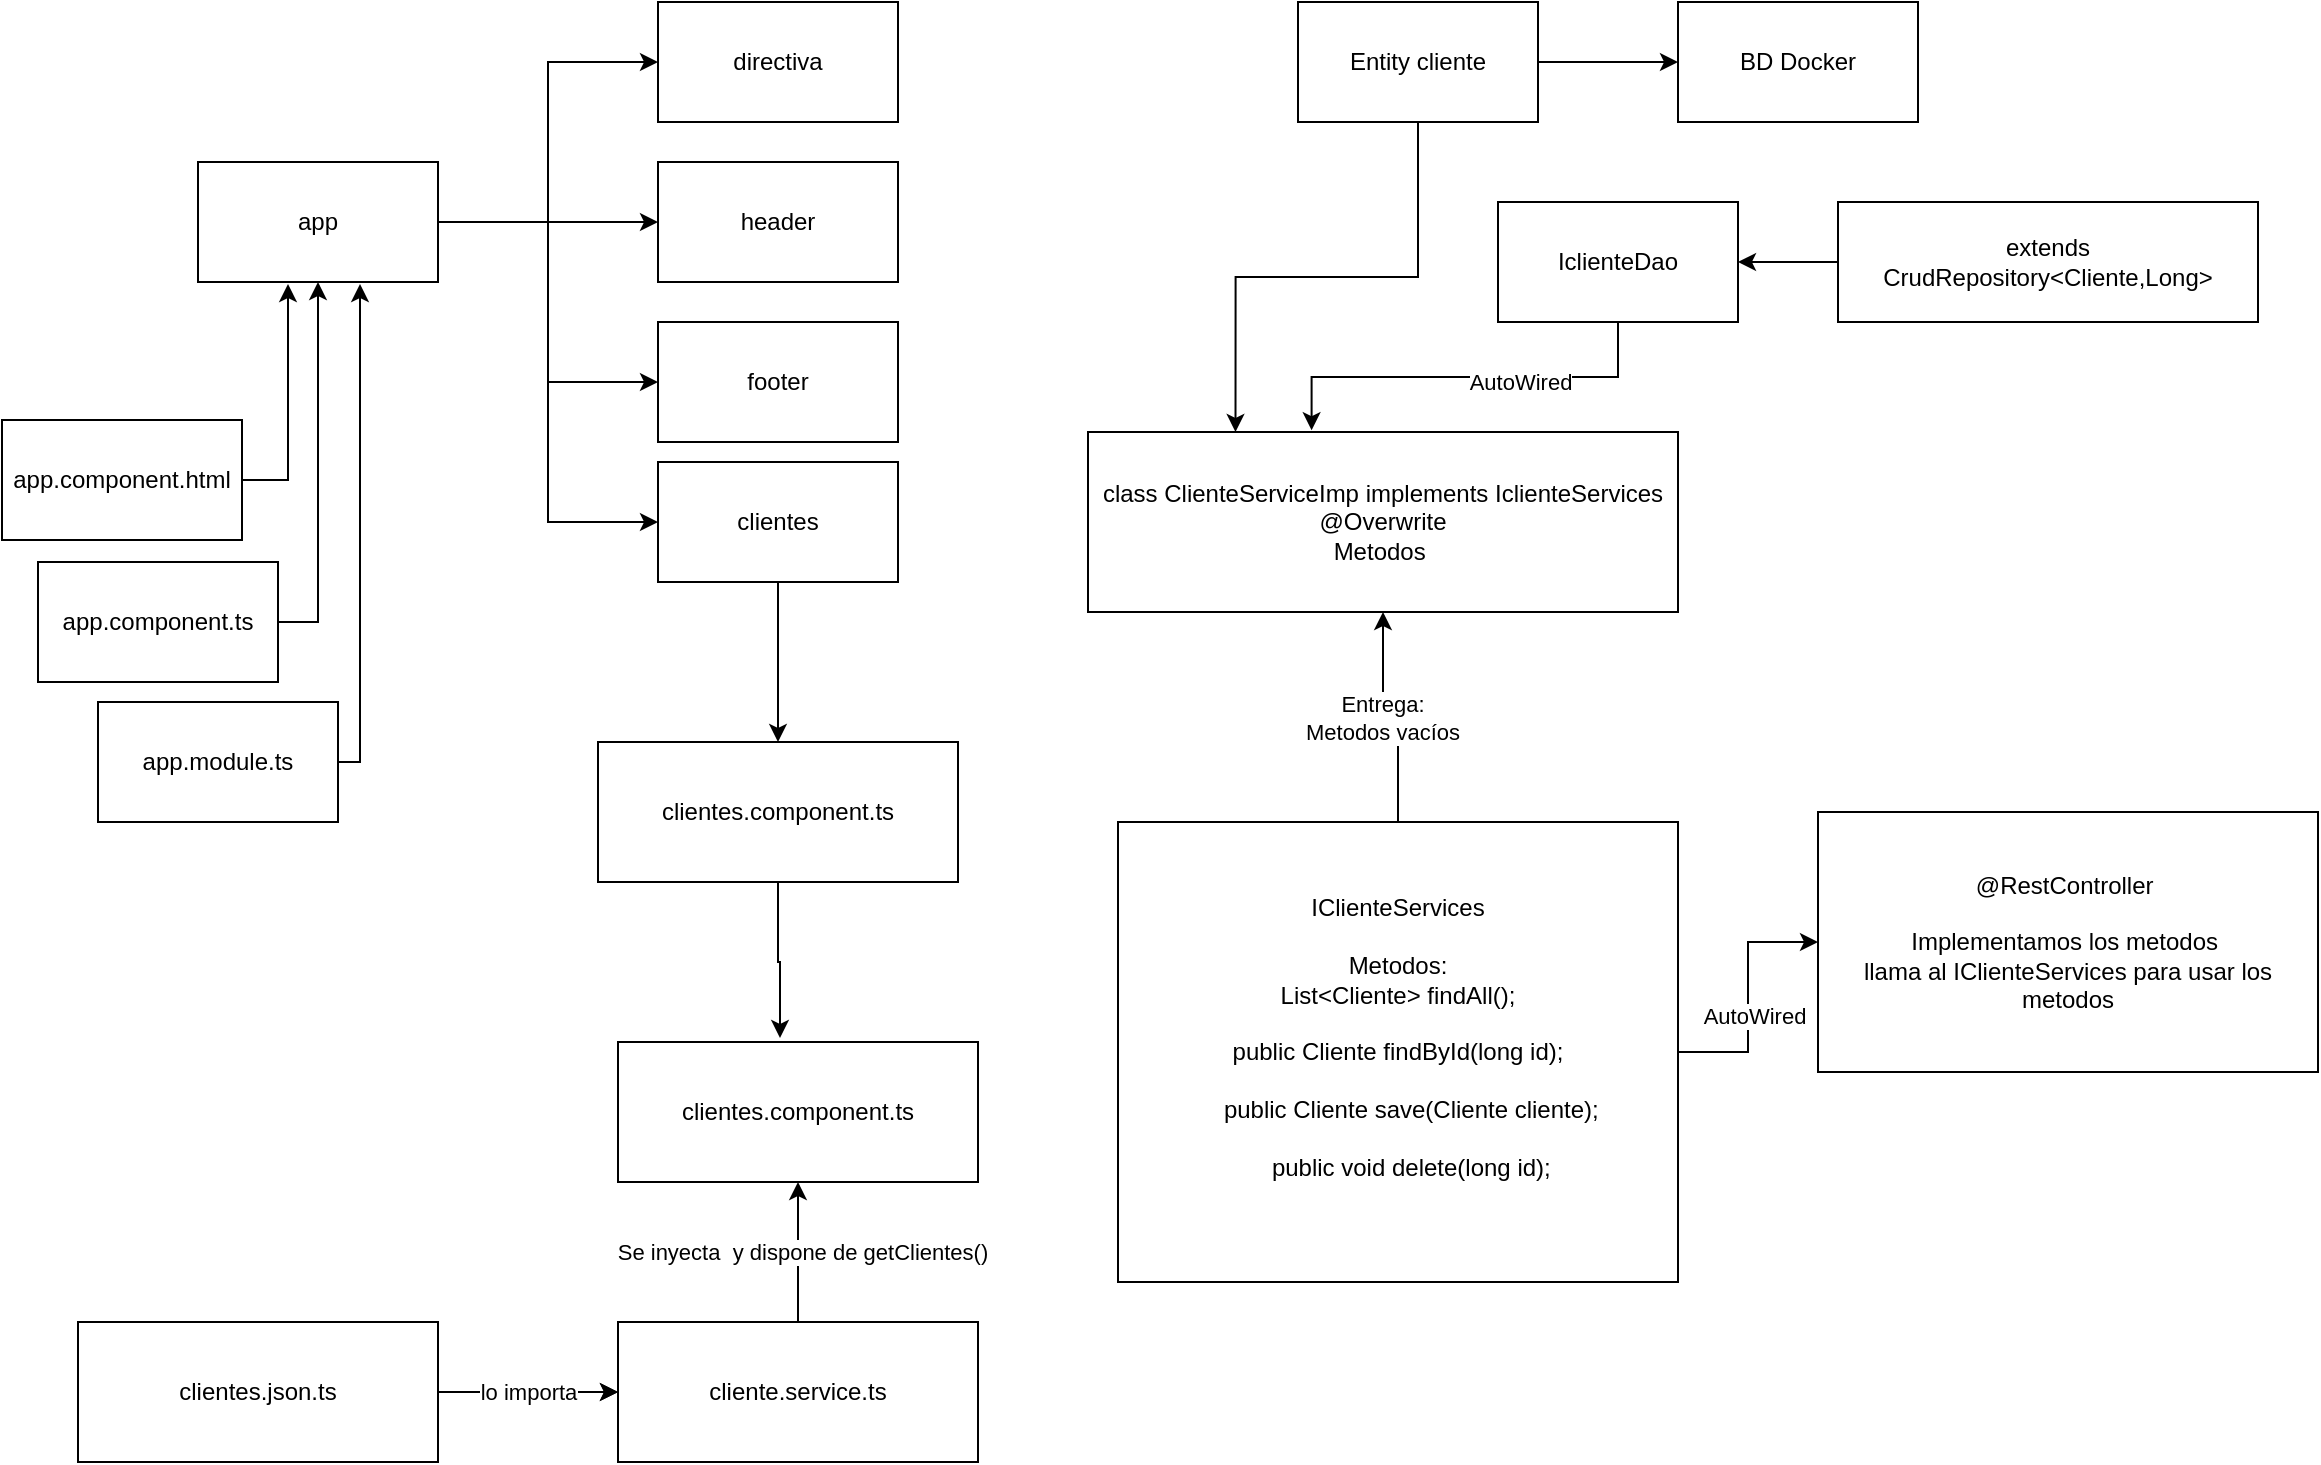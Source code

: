 <mxfile version="21.2.1" type="device">
  <diagram name="Page-1" id="t-cwBaWs2mbu1gENMcHj">
    <mxGraphModel dx="930" dy="650" grid="1" gridSize="10" guides="1" tooltips="1" connect="1" arrows="1" fold="1" page="1" pageScale="1" pageWidth="850" pageHeight="1100" math="0" shadow="0">
      <root>
        <mxCell id="0" />
        <mxCell id="1" parent="0" />
        <mxCell id="ElM-l6UvzSeE2IFWCplJ-13" style="edgeStyle=orthogonalEdgeStyle;rounded=0;orthogonalLoop=1;jettySize=auto;html=1;entryX=0;entryY=0.5;entryDx=0;entryDy=0;" parent="1" source="ElM-l6UvzSeE2IFWCplJ-2" target="ElM-l6UvzSeE2IFWCplJ-12" edge="1">
          <mxGeometry relative="1" as="geometry" />
        </mxCell>
        <mxCell id="ElM-l6UvzSeE2IFWCplJ-16" style="edgeStyle=orthogonalEdgeStyle;rounded=0;orthogonalLoop=1;jettySize=auto;html=1;entryX=0;entryY=0.5;entryDx=0;entryDy=0;" parent="1" source="ElM-l6UvzSeE2IFWCplJ-2" target="ElM-l6UvzSeE2IFWCplJ-15" edge="1">
          <mxGeometry relative="1" as="geometry" />
        </mxCell>
        <mxCell id="ElM-l6UvzSeE2IFWCplJ-17" style="edgeStyle=orthogonalEdgeStyle;rounded=0;orthogonalLoop=1;jettySize=auto;html=1;" parent="1" source="ElM-l6UvzSeE2IFWCplJ-2" target="ElM-l6UvzSeE2IFWCplJ-14" edge="1">
          <mxGeometry relative="1" as="geometry" />
        </mxCell>
        <mxCell id="ElM-l6UvzSeE2IFWCplJ-19" style="edgeStyle=orthogonalEdgeStyle;rounded=0;orthogonalLoop=1;jettySize=auto;html=1;entryX=0;entryY=0.5;entryDx=0;entryDy=0;" parent="1" source="ElM-l6UvzSeE2IFWCplJ-2" target="ElM-l6UvzSeE2IFWCplJ-18" edge="1">
          <mxGeometry relative="1" as="geometry" />
        </mxCell>
        <mxCell id="ElM-l6UvzSeE2IFWCplJ-2" value="app" style="rounded=0;whiteSpace=wrap;html=1;" parent="1" vertex="1">
          <mxGeometry x="170" y="250" width="120" height="60" as="geometry" />
        </mxCell>
        <mxCell id="ElM-l6UvzSeE2IFWCplJ-8" style="edgeStyle=orthogonalEdgeStyle;rounded=0;orthogonalLoop=1;jettySize=auto;html=1;entryX=0.375;entryY=1.017;entryDx=0;entryDy=0;exitX=1;exitY=0.5;exitDx=0;exitDy=0;entryPerimeter=0;" parent="1" source="ElM-l6UvzSeE2IFWCplJ-3" target="ElM-l6UvzSeE2IFWCplJ-2" edge="1">
          <mxGeometry relative="1" as="geometry" />
        </mxCell>
        <mxCell id="ElM-l6UvzSeE2IFWCplJ-3" value="app.component.html" style="rounded=0;whiteSpace=wrap;html=1;" parent="1" vertex="1">
          <mxGeometry x="72" y="379" width="120" height="60" as="geometry" />
        </mxCell>
        <mxCell id="ElM-l6UvzSeE2IFWCplJ-10" style="edgeStyle=orthogonalEdgeStyle;rounded=0;orthogonalLoop=1;jettySize=auto;html=1;entryX=0.5;entryY=1;entryDx=0;entryDy=0;" parent="1" source="ElM-l6UvzSeE2IFWCplJ-4" target="ElM-l6UvzSeE2IFWCplJ-2" edge="1">
          <mxGeometry relative="1" as="geometry">
            <Array as="points">
              <mxPoint x="230" y="480" />
            </Array>
          </mxGeometry>
        </mxCell>
        <mxCell id="ElM-l6UvzSeE2IFWCplJ-4" value="app.component.ts" style="rounded=0;whiteSpace=wrap;html=1;" parent="1" vertex="1">
          <mxGeometry x="90" y="450" width="120" height="60" as="geometry" />
        </mxCell>
        <mxCell id="ElM-l6UvzSeE2IFWCplJ-11" style="edgeStyle=orthogonalEdgeStyle;rounded=0;orthogonalLoop=1;jettySize=auto;html=1;entryX=0.675;entryY=1.017;entryDx=0;entryDy=0;entryPerimeter=0;" parent="1" source="ElM-l6UvzSeE2IFWCplJ-5" target="ElM-l6UvzSeE2IFWCplJ-2" edge="1">
          <mxGeometry relative="1" as="geometry">
            <Array as="points">
              <mxPoint x="251" y="550" />
            </Array>
          </mxGeometry>
        </mxCell>
        <mxCell id="ElM-l6UvzSeE2IFWCplJ-5" value="app.module.ts" style="rounded=0;whiteSpace=wrap;html=1;" parent="1" vertex="1">
          <mxGeometry x="120" y="520" width="120" height="60" as="geometry" />
        </mxCell>
        <mxCell id="ElM-l6UvzSeE2IFWCplJ-12" value="directiva" style="rounded=0;whiteSpace=wrap;html=1;" parent="1" vertex="1">
          <mxGeometry x="400" y="170" width="120" height="60" as="geometry" />
        </mxCell>
        <mxCell id="ElM-l6UvzSeE2IFWCplJ-14" value="header" style="rounded=0;whiteSpace=wrap;html=1;" parent="1" vertex="1">
          <mxGeometry x="400" y="250" width="120" height="60" as="geometry" />
        </mxCell>
        <mxCell id="ElM-l6UvzSeE2IFWCplJ-15" value="footer" style="rounded=0;whiteSpace=wrap;html=1;" parent="1" vertex="1">
          <mxGeometry x="400" y="330" width="120" height="60" as="geometry" />
        </mxCell>
        <mxCell id="ElM-l6UvzSeE2IFWCplJ-20" style="edgeStyle=orthogonalEdgeStyle;rounded=0;orthogonalLoop=1;jettySize=auto;html=1;" parent="1" source="ElM-l6UvzSeE2IFWCplJ-18" target="ElM-l6UvzSeE2IFWCplJ-21" edge="1">
          <mxGeometry relative="1" as="geometry">
            <mxPoint x="460" y="540" as="targetPoint" />
          </mxGeometry>
        </mxCell>
        <mxCell id="ElM-l6UvzSeE2IFWCplJ-18" value="clientes&lt;br&gt;" style="rounded=0;whiteSpace=wrap;html=1;" parent="1" vertex="1">
          <mxGeometry x="400" y="400" width="120" height="60" as="geometry" />
        </mxCell>
        <mxCell id="ElM-l6UvzSeE2IFWCplJ-31" style="edgeStyle=orthogonalEdgeStyle;rounded=0;orthogonalLoop=1;jettySize=auto;html=1;entryX=0.45;entryY=-0.029;entryDx=0;entryDy=0;entryPerimeter=0;" parent="1" source="ElM-l6UvzSeE2IFWCplJ-21" target="ElM-l6UvzSeE2IFWCplJ-23" edge="1">
          <mxGeometry relative="1" as="geometry" />
        </mxCell>
        <UserObject label="clientes.component.ts" link="clientes.component.ts" id="ElM-l6UvzSeE2IFWCplJ-21">
          <mxCell style="rounded=0;whiteSpace=wrap;html=1;" parent="1" vertex="1">
            <mxGeometry x="370" y="540" width="180" height="70" as="geometry" />
          </mxCell>
        </UserObject>
        <mxCell id="ElM-l6UvzSeE2IFWCplJ-26" style="edgeStyle=orthogonalEdgeStyle;rounded=0;orthogonalLoop=1;jettySize=auto;html=1;" parent="1" source="ElM-l6UvzSeE2IFWCplJ-22" target="ElM-l6UvzSeE2IFWCplJ-24" edge="1">
          <mxGeometry relative="1" as="geometry" />
        </mxCell>
        <mxCell id="ElM-l6UvzSeE2IFWCplJ-32" value="lo importa" style="edgeStyle=orthogonalEdgeStyle;rounded=0;orthogonalLoop=1;jettySize=auto;html=1;" parent="1" source="ElM-l6UvzSeE2IFWCplJ-22" target="ElM-l6UvzSeE2IFWCplJ-24" edge="1">
          <mxGeometry relative="1" as="geometry" />
        </mxCell>
        <UserObject label="clientes.json.ts" link="clientes.component.ts" id="ElM-l6UvzSeE2IFWCplJ-22">
          <mxCell style="rounded=0;whiteSpace=wrap;html=1;" parent="1" vertex="1">
            <mxGeometry x="110" y="830" width="180" height="70" as="geometry" />
          </mxCell>
        </UserObject>
        <UserObject label="clientes.component.ts" link="clientes.component.ts" id="ElM-l6UvzSeE2IFWCplJ-23">
          <mxCell style="rounded=0;whiteSpace=wrap;html=1;" parent="1" vertex="1">
            <mxGeometry x="380" y="690" width="180" height="70" as="geometry" />
          </mxCell>
        </UserObject>
        <mxCell id="ElM-l6UvzSeE2IFWCplJ-27" style="edgeStyle=orthogonalEdgeStyle;rounded=0;orthogonalLoop=1;jettySize=auto;html=1;" parent="1" source="ElM-l6UvzSeE2IFWCplJ-24" target="ElM-l6UvzSeE2IFWCplJ-23" edge="1">
          <mxGeometry relative="1" as="geometry" />
        </mxCell>
        <mxCell id="ElM-l6UvzSeE2IFWCplJ-28" value="Se inyecta&amp;nbsp; y dispone de getClientes()" style="edgeLabel;html=1;align=center;verticalAlign=middle;resizable=0;points=[];" parent="ElM-l6UvzSeE2IFWCplJ-27" vertex="1" connectable="0">
          <mxGeometry y="-2" relative="1" as="geometry">
            <mxPoint as="offset" />
          </mxGeometry>
        </mxCell>
        <UserObject label="cliente.service.ts" link="clientes.component.ts" id="ElM-l6UvzSeE2IFWCplJ-24">
          <mxCell style="rounded=0;whiteSpace=wrap;html=1;" parent="1" vertex="1">
            <mxGeometry x="380" y="830" width="180" height="70" as="geometry" />
          </mxCell>
        </UserObject>
        <mxCell id="DISi9tDJQXW6SOGR336k-2" style="edgeStyle=orthogonalEdgeStyle;rounded=0;orthogonalLoop=1;jettySize=auto;html=1;" parent="1" source="DISi9tDJQXW6SOGR336k-1" target="DISi9tDJQXW6SOGR336k-3" edge="1">
          <mxGeometry relative="1" as="geometry">
            <mxPoint x="970.0" y="200" as="targetPoint" />
          </mxGeometry>
        </mxCell>
        <mxCell id="DISi9tDJQXW6SOGR336k-23" style="edgeStyle=orthogonalEdgeStyle;rounded=0;orthogonalLoop=1;jettySize=auto;html=1;entryX=0.25;entryY=0;entryDx=0;entryDy=0;" parent="1" source="DISi9tDJQXW6SOGR336k-1" target="DISi9tDJQXW6SOGR336k-13" edge="1">
          <mxGeometry relative="1" as="geometry" />
        </mxCell>
        <mxCell id="DISi9tDJQXW6SOGR336k-1" value="Entity cliente" style="rounded=0;whiteSpace=wrap;html=1;" parent="1" vertex="1">
          <mxGeometry x="720" y="170" width="120" height="60" as="geometry" />
        </mxCell>
        <mxCell id="DISi9tDJQXW6SOGR336k-3" value="BD Docker" style="rounded=0;whiteSpace=wrap;html=1;" parent="1" vertex="1">
          <mxGeometry x="910.0" y="170" width="120" height="60" as="geometry" />
        </mxCell>
        <mxCell id="DISi9tDJQXW6SOGR336k-14" style="edgeStyle=orthogonalEdgeStyle;rounded=0;orthogonalLoop=1;jettySize=auto;html=1;entryX=0.379;entryY=-0.01;entryDx=0;entryDy=0;entryPerimeter=0;" parent="1" source="DISi9tDJQXW6SOGR336k-5" target="DISi9tDJQXW6SOGR336k-13" edge="1">
          <mxGeometry relative="1" as="geometry" />
        </mxCell>
        <mxCell id="DISi9tDJQXW6SOGR336k-15" value="AutoWired" style="edgeLabel;html=1;align=center;verticalAlign=middle;resizable=0;points=[];" parent="DISi9tDJQXW6SOGR336k-14" vertex="1" connectable="0">
          <mxGeometry x="-0.263" y="2" relative="1" as="geometry">
            <mxPoint as="offset" />
          </mxGeometry>
        </mxCell>
        <mxCell id="DISi9tDJQXW6SOGR336k-5" value="IclienteDao" style="rounded=0;whiteSpace=wrap;html=1;" parent="1" vertex="1">
          <mxGeometry x="820" y="270" width="120" height="60" as="geometry" />
        </mxCell>
        <mxCell id="DISi9tDJQXW6SOGR336k-8" style="edgeStyle=orthogonalEdgeStyle;rounded=0;orthogonalLoop=1;jettySize=auto;html=1;entryX=1;entryY=0.5;entryDx=0;entryDy=0;" parent="1" source="DISi9tDJQXW6SOGR336k-7" target="DISi9tDJQXW6SOGR336k-5" edge="1">
          <mxGeometry relative="1" as="geometry" />
        </mxCell>
        <mxCell id="DISi9tDJQXW6SOGR336k-7" value="extends CrudRepository&amp;lt;Cliente,Long&amp;gt;" style="rounded=0;whiteSpace=wrap;html=1;" parent="1" vertex="1">
          <mxGeometry x="990" y="270" width="210" height="60" as="geometry" />
        </mxCell>
        <mxCell id="DISi9tDJQXW6SOGR336k-18" style="edgeStyle=orthogonalEdgeStyle;rounded=0;orthogonalLoop=1;jettySize=auto;html=1;entryX=0;entryY=0.5;entryDx=0;entryDy=0;" parent="1" source="DISi9tDJQXW6SOGR336k-9" target="DISi9tDJQXW6SOGR336k-17" edge="1">
          <mxGeometry relative="1" as="geometry" />
        </mxCell>
        <mxCell id="DISi9tDJQXW6SOGR336k-20" value="AutoWired" style="edgeLabel;html=1;align=center;verticalAlign=middle;resizable=0;points=[];" parent="DISi9tDJQXW6SOGR336k-18" vertex="1" connectable="0">
          <mxGeometry x="-0.144" y="-3" relative="1" as="geometry">
            <mxPoint as="offset" />
          </mxGeometry>
        </mxCell>
        <mxCell id="DISi9tDJQXW6SOGR336k-21" style="edgeStyle=orthogonalEdgeStyle;rounded=0;orthogonalLoop=1;jettySize=auto;html=1;" parent="1" source="DISi9tDJQXW6SOGR336k-9" target="DISi9tDJQXW6SOGR336k-13" edge="1">
          <mxGeometry relative="1" as="geometry" />
        </mxCell>
        <mxCell id="DISi9tDJQXW6SOGR336k-22" value="Entrega:&lt;br&gt;Metodos vacíos" style="edgeLabel;html=1;align=center;verticalAlign=middle;resizable=0;points=[];" parent="DISi9tDJQXW6SOGR336k-21" vertex="1" connectable="0">
          <mxGeometry x="0.061" relative="1" as="geometry">
            <mxPoint x="-1" as="offset" />
          </mxGeometry>
        </mxCell>
        <mxCell id="DISi9tDJQXW6SOGR336k-9" value="IClienteServices&lt;br&gt;&lt;br&gt;Metodos:&lt;br&gt;List&amp;lt;Cliente&amp;gt; findAll();&lt;br&gt;&lt;br&gt;&lt;div&gt;public Cliente findById(long id);&lt;/div&gt;&lt;div&gt;&lt;br&gt;&lt;/div&gt;&lt;div&gt;&amp;nbsp; &amp;nbsp; public Cliente save(Cliente cliente);&lt;/div&gt;&lt;div&gt;&lt;br&gt;&lt;/div&gt;&lt;div&gt;&amp;nbsp; &amp;nbsp; public void delete(long id);&lt;/div&gt;&lt;div&gt;&lt;br&gt;&lt;/div&gt;" style="rounded=0;whiteSpace=wrap;html=1;" parent="1" vertex="1">
          <mxGeometry x="630" y="580" width="280" height="230" as="geometry" />
        </mxCell>
        <mxCell id="DISi9tDJQXW6SOGR336k-13" value="class ClienteServiceImp implements IclienteServices&lt;br&gt;@Overwrite&lt;br&gt;Metodos&amp;nbsp;" style="rounded=0;whiteSpace=wrap;html=1;" parent="1" vertex="1">
          <mxGeometry x="615" y="385" width="295" height="90" as="geometry" />
        </mxCell>
        <mxCell id="DISi9tDJQXW6SOGR336k-17" value="&lt;div&gt;@RestController&amp;nbsp;&lt;/div&gt;&lt;div&gt;&lt;br&gt;&lt;/div&gt;&lt;div&gt;Implementamos los metodos&amp;nbsp;&lt;/div&gt;&lt;div&gt;llama al IClienteServices para usar los metodos&lt;/div&gt;" style="rounded=0;whiteSpace=wrap;html=1;" parent="1" vertex="1">
          <mxGeometry x="980" y="575" width="250" height="130" as="geometry" />
        </mxCell>
      </root>
    </mxGraphModel>
  </diagram>
</mxfile>
